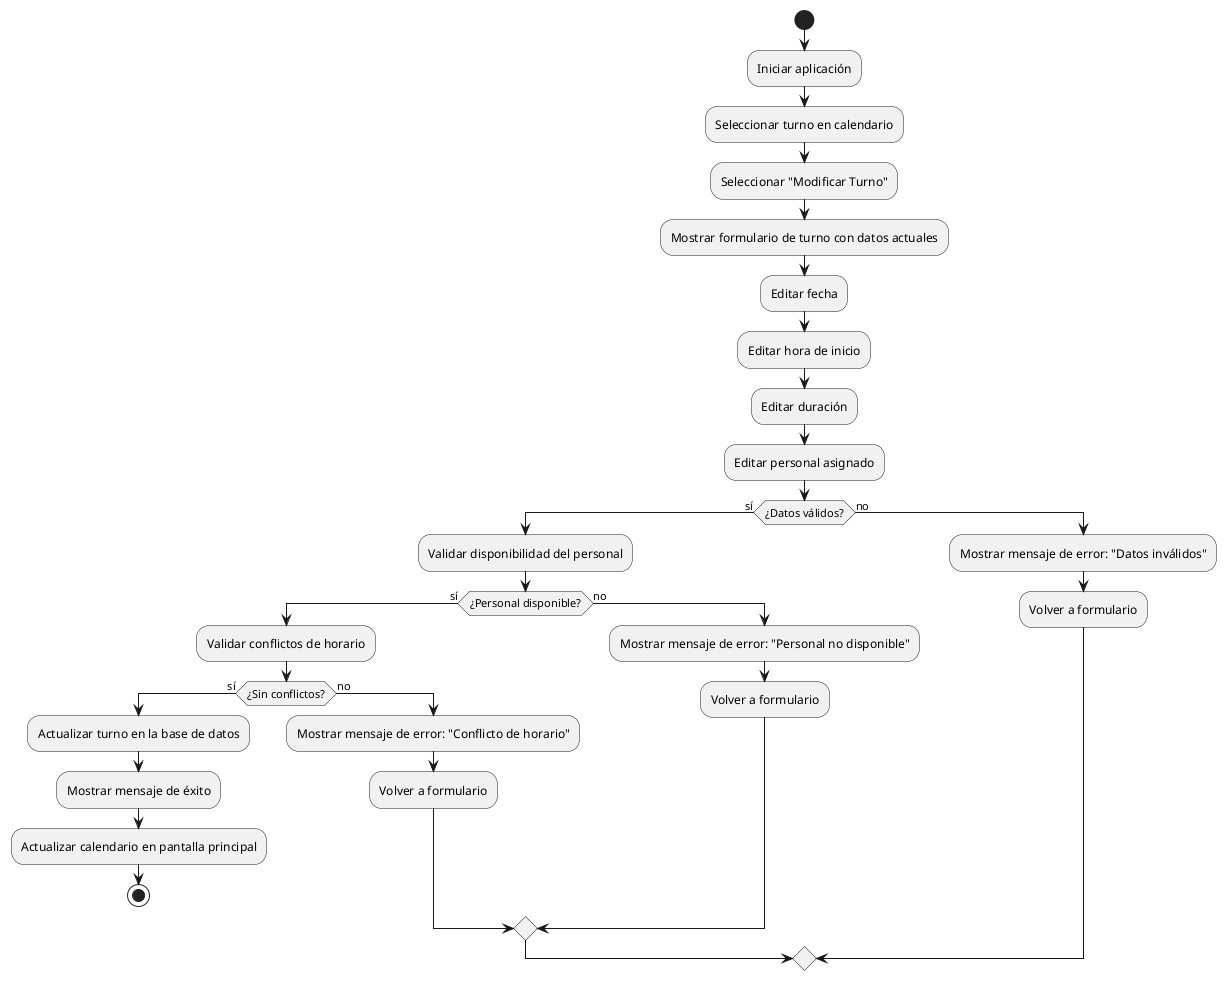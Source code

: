 @startuml
start

:Iniciar aplicación;
:Seleccionar turno en calendario;
:Seleccionar "Modificar Turno";

:Mostrar formulario de turno con datos actuales;

:Editar fecha;
:Editar hora de inicio;
:Editar duración;
:Editar personal asignado;

if (¿Datos válidos?) then (sí)
    :Validar disponibilidad del personal;
    if (¿Personal disponible?) then (sí)
        :Validar conflictos de horario;
        if (¿Sin conflictos?) then (sí)
            :Actualizar turno en la base de datos;
            :Mostrar mensaje de éxito;
            :Actualizar calendario en pantalla principal;
            stop
        else (no)
            :Mostrar mensaje de error: "Conflicto de horario";
            :Volver a formulario;
        endif
    else (no)
        :Mostrar mensaje de error: "Personal no disponible";
        :Volver a formulario;
    endif
else (no)
    :Mostrar mensaje de error: "Datos inválidos";
    :Volver a formulario;
endif

@enduml
